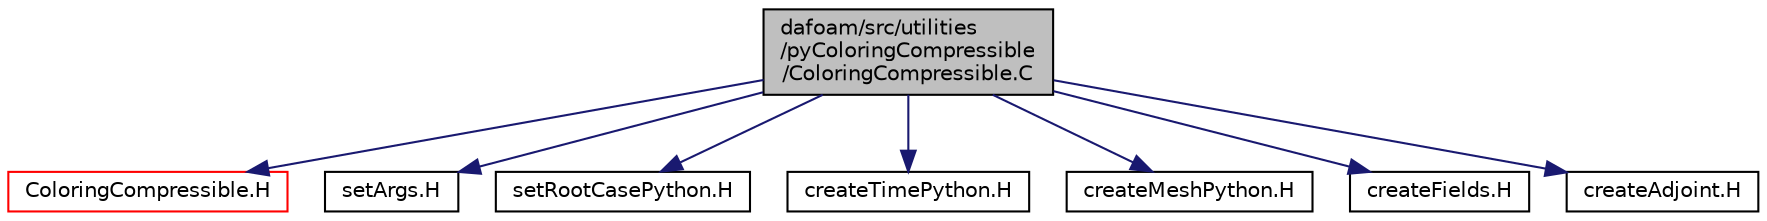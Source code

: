 digraph "dafoam/src/utilities/pyColoringCompressible/ColoringCompressible.C"
{
  bgcolor="transparent";
  edge [fontname="Helvetica",fontsize="10",labelfontname="Helvetica",labelfontsize="10"];
  node [fontname="Helvetica",fontsize="10",shape=record];
  Node0 [label="dafoam/src/utilities\l/pyColoringCompressible\l/ColoringCompressible.C",height=0.2,width=0.4,color="black", fillcolor="grey75", style="filled", fontcolor="black"];
  Node0 -> Node1 [color="midnightblue",fontsize="10",style="solid",fontname="Helvetica"];
  Node1 [label="ColoringCompressible.H",height=0.2,width=0.4,color="red",URL="$ColoringCompressible_8H.html"];
  Node0 -> Node48 [color="midnightblue",fontsize="10",style="solid",fontname="Helvetica"];
  Node48 [label="setArgs.H",height=0.2,width=0.4,color="black",URL="$setArgs_8H.html"];
  Node0 -> Node49 [color="midnightblue",fontsize="10",style="solid",fontname="Helvetica"];
  Node49 [label="setRootCasePython.H",height=0.2,width=0.4,color="black",URL="$setRootCasePython_8H.html"];
  Node0 -> Node50 [color="midnightblue",fontsize="10",style="solid",fontname="Helvetica"];
  Node50 [label="createTimePython.H",height=0.2,width=0.4,color="black",URL="$createTimePython_8H.html"];
  Node0 -> Node51 [color="midnightblue",fontsize="10",style="solid",fontname="Helvetica"];
  Node51 [label="createMeshPython.H",height=0.2,width=0.4,color="black",URL="$createMeshPython_8H.html"];
  Node0 -> Node52 [color="midnightblue",fontsize="10",style="solid",fontname="Helvetica"];
  Node52 [label="createFields.H",height=0.2,width=0.4,color="black",URL="$pyColoringCompressible_2createFields_8H.html"];
  Node0 -> Node53 [color="midnightblue",fontsize="10",style="solid",fontname="Helvetica"];
  Node53 [label="createAdjoint.H",height=0.2,width=0.4,color="black",URL="$pyColoringCompressible_2createAdjoint_8H.html"];
}
